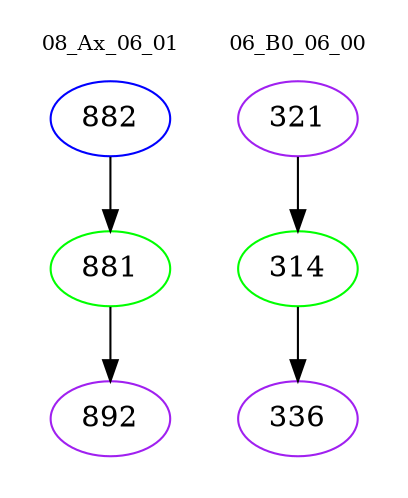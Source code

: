 digraph{
subgraph cluster_0 {
color = white
label = "08_Ax_06_01";
fontsize=10;
T0_882 [label="882", color="blue"]
T0_882 -> T0_881 [color="black"]
T0_881 [label="881", color="green"]
T0_881 -> T0_892 [color="black"]
T0_892 [label="892", color="purple"]
}
subgraph cluster_1 {
color = white
label = "06_B0_06_00";
fontsize=10;
T1_321 [label="321", color="purple"]
T1_321 -> T1_314 [color="black"]
T1_314 [label="314", color="green"]
T1_314 -> T1_336 [color="black"]
T1_336 [label="336", color="purple"]
}
}
